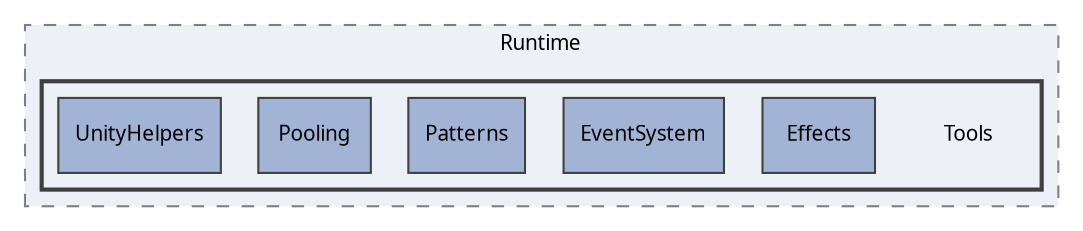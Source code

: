 digraph "Tools"
{
 // LATEX_PDF_SIZE
  edge [fontname="Calibrii",fontsize="10",labelfontname="Calibrii",labelfontsize="10"];
  node [fontname="Calibrii",fontsize="10",shape=record];
  compound=true
  subgraph clusterdir_986a059e7bfcc3c70acbbcf04d55a08e {
    graph [ bgcolor="#edf0f7", pencolor="grey50", style="filled,dashed,", label="Runtime", fontname="Calibrii", fontsize="10", URL="dir_986a059e7bfcc3c70acbbcf04d55a08e.html"]
  subgraph clusterdir_4e14d5ee7efdd742dd5cdebb8389bd20 {
    graph [ bgcolor="#edf0f7", pencolor="grey25", style="filled,bold,", label="", fontname="Calibrii", fontsize="10", URL="dir_4e14d5ee7efdd742dd5cdebb8389bd20.html"]
    dir_4e14d5ee7efdd742dd5cdebb8389bd20 [shape=plaintext, label="Tools"];
  dir_2f71f7aa4cc41bbbff3bfb7002739e71 [shape=box, label="Effects", style="filled,", fillcolor="#a2b4d6", color="grey25", URL="dir_2f71f7aa4cc41bbbff3bfb7002739e71.html"];
  dir_c381e6f192aa37b7b9cb56b42ae27b37 [shape=box, label="EventSystem", style="filled,", fillcolor="#a2b4d6", color="grey25", URL="dir_c381e6f192aa37b7b9cb56b42ae27b37.html"];
  dir_210d03b919049ebe0cef71dffea404bc [shape=box, label="Patterns", style="filled,", fillcolor="#a2b4d6", color="grey25", URL="dir_210d03b919049ebe0cef71dffea404bc.html"];
  dir_833dd0a85a41ffa42ec2e7de2215ada4 [shape=box, label="Pooling", style="filled,", fillcolor="#a2b4d6", color="grey25", URL="dir_833dd0a85a41ffa42ec2e7de2215ada4.html"];
  dir_8e8787b7a75a33322ecb7f6aaf022e17 [shape=box, label="UnityHelpers", style="filled,", fillcolor="#a2b4d6", color="grey25", URL="dir_8e8787b7a75a33322ecb7f6aaf022e17.html"];
  }
  }
}
